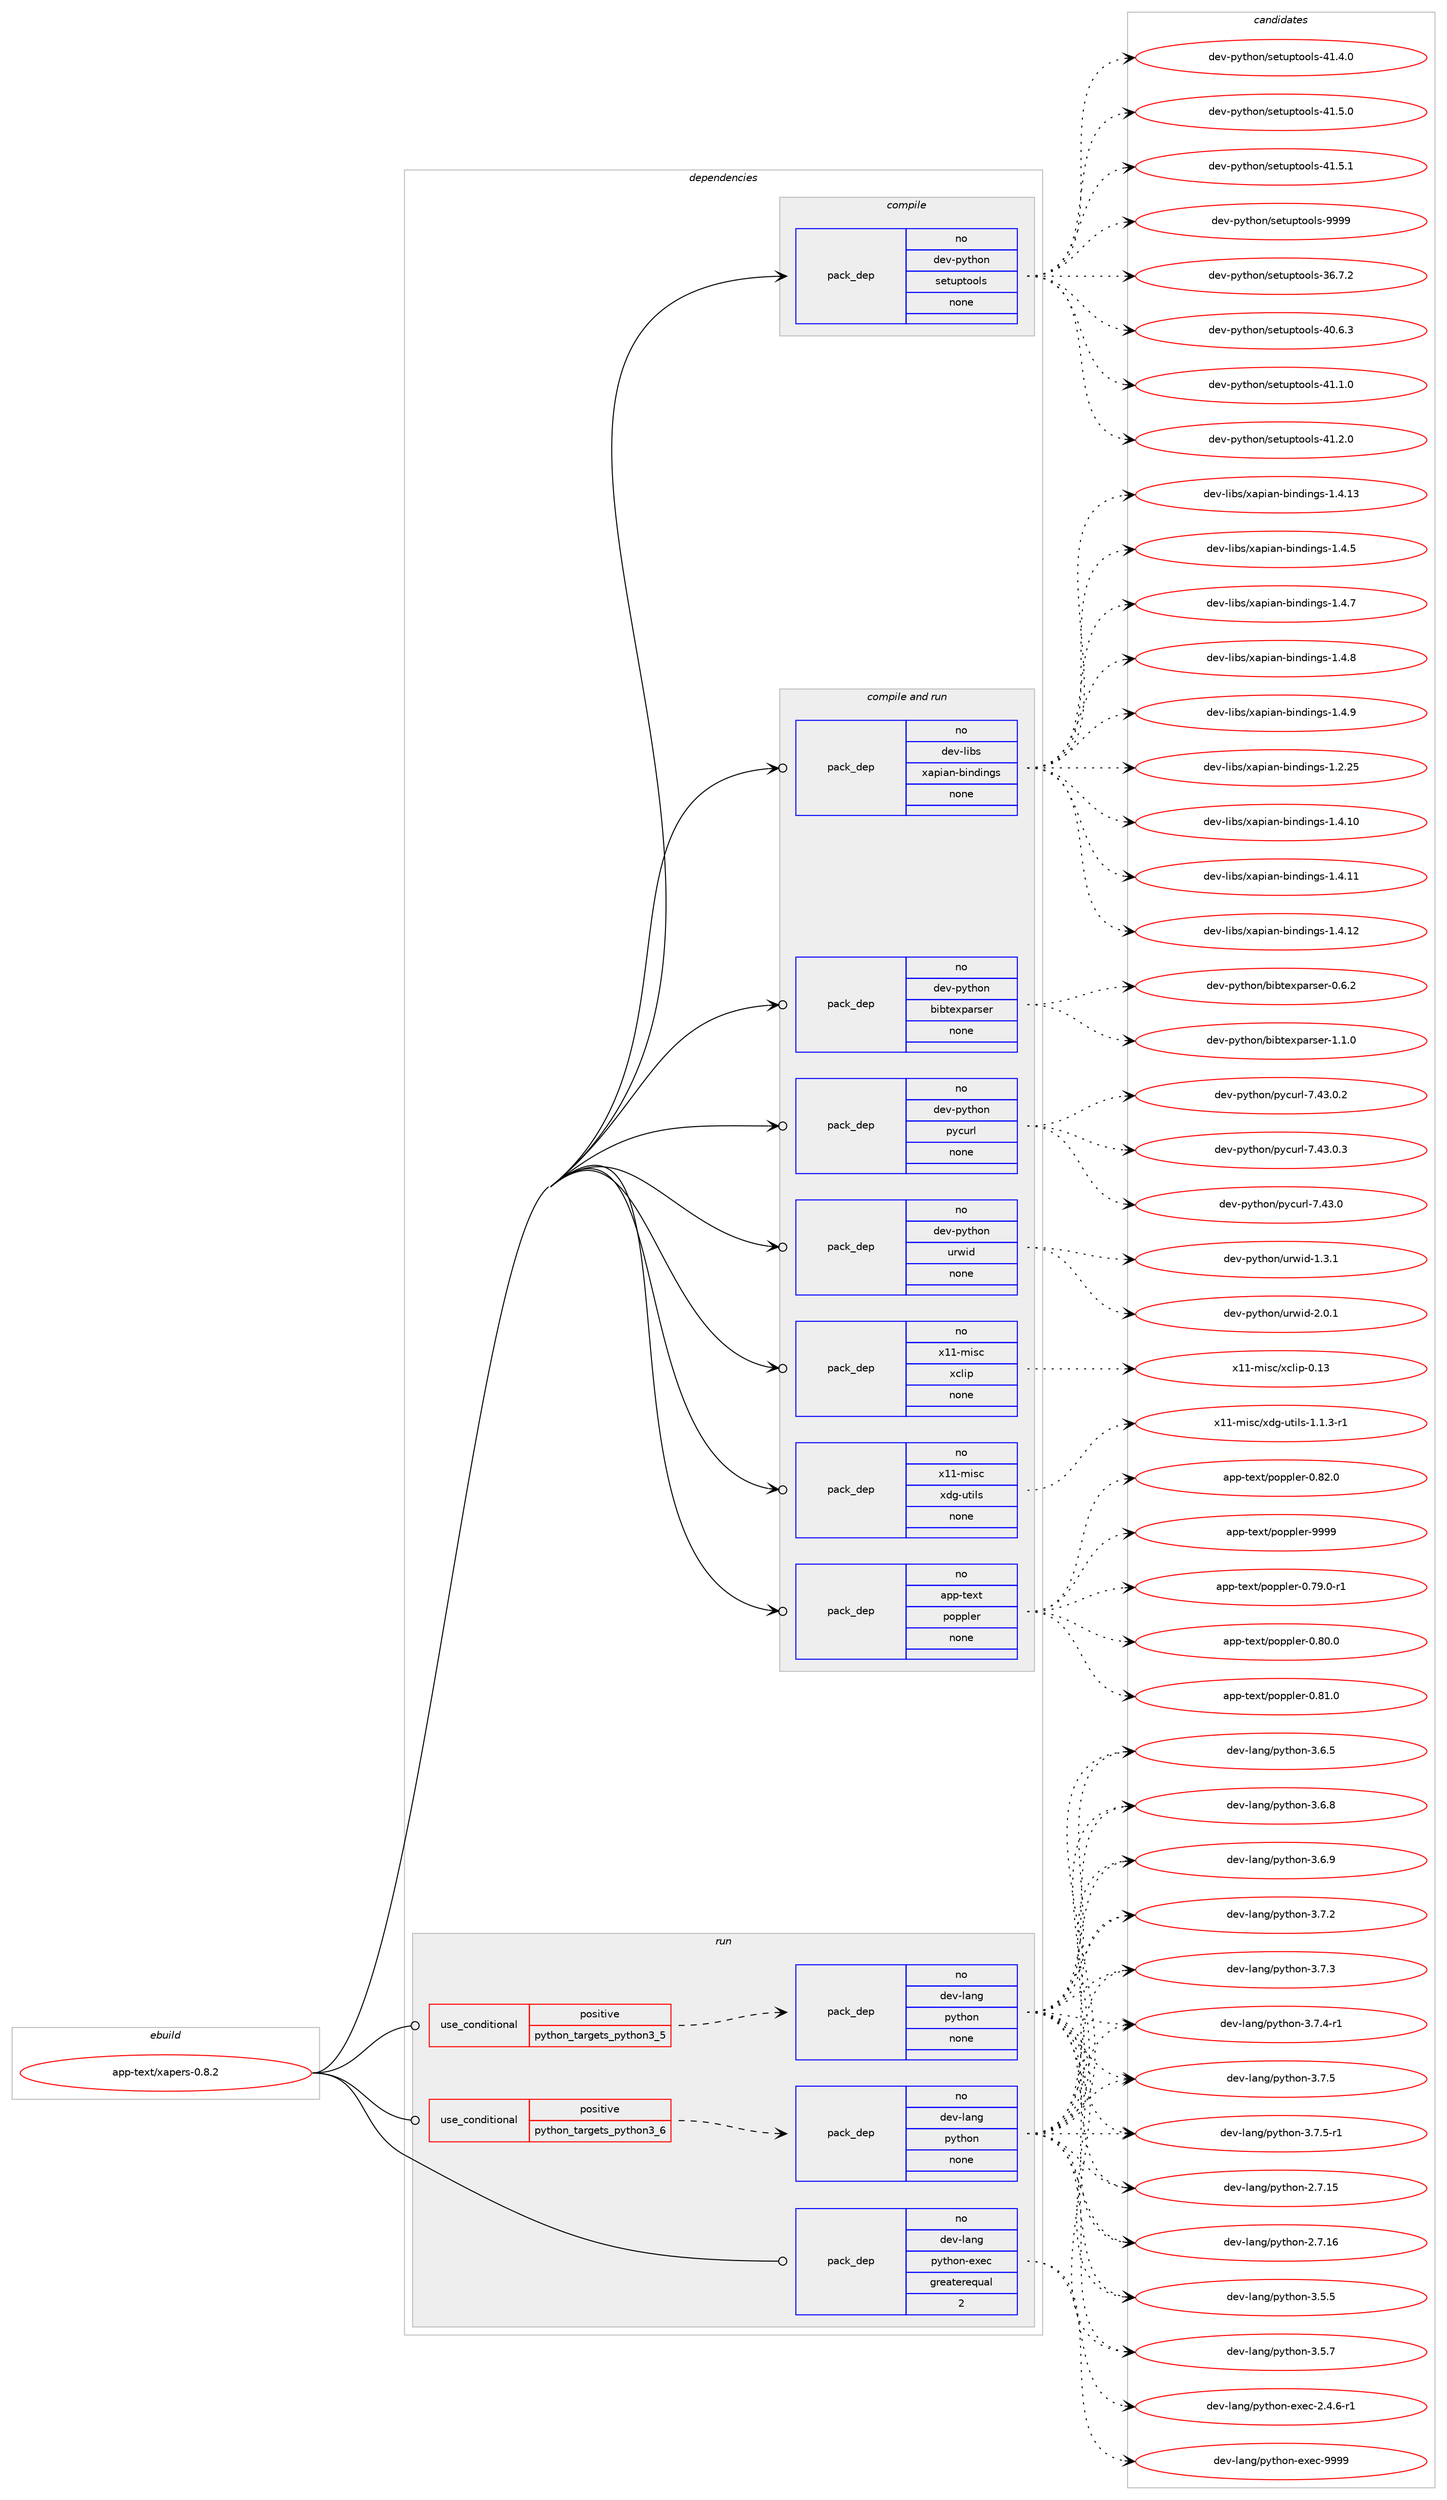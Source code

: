 digraph prolog {

# *************
# Graph options
# *************

newrank=true;
concentrate=true;
compound=true;
graph [rankdir=LR,fontname=Helvetica,fontsize=10,ranksep=1.5];#, ranksep=2.5, nodesep=0.2];
edge  [arrowhead=vee];
node  [fontname=Helvetica,fontsize=10];

# **********
# The ebuild
# **********

subgraph cluster_leftcol {
color=gray;
rank=same;
label=<<i>ebuild</i>>;
id [label="app-text/xapers-0.8.2", color=red, width=4, href="../app-text/xapers-0.8.2.svg"];
}

# ****************
# The dependencies
# ****************

subgraph cluster_midcol {
color=gray;
label=<<i>dependencies</i>>;
subgraph cluster_compile {
fillcolor="#eeeeee";
style=filled;
label=<<i>compile</i>>;
subgraph pack381582 {
dependency512995 [label=<<TABLE BORDER="0" CELLBORDER="1" CELLSPACING="0" CELLPADDING="4" WIDTH="220"><TR><TD ROWSPAN="6" CELLPADDING="30">pack_dep</TD></TR><TR><TD WIDTH="110">no</TD></TR><TR><TD>dev-python</TD></TR><TR><TD>setuptools</TD></TR><TR><TD>none</TD></TR><TR><TD></TD></TR></TABLE>>, shape=none, color=blue];
}
id:e -> dependency512995:w [weight=20,style="solid",arrowhead="vee"];
}
subgraph cluster_compileandrun {
fillcolor="#eeeeee";
style=filled;
label=<<i>compile and run</i>>;
subgraph pack381583 {
dependency512996 [label=<<TABLE BORDER="0" CELLBORDER="1" CELLSPACING="0" CELLPADDING="4" WIDTH="220"><TR><TD ROWSPAN="6" CELLPADDING="30">pack_dep</TD></TR><TR><TD WIDTH="110">no</TD></TR><TR><TD>app-text</TD></TR><TR><TD>poppler</TD></TR><TR><TD>none</TD></TR><TR><TD></TD></TR></TABLE>>, shape=none, color=blue];
}
id:e -> dependency512996:w [weight=20,style="solid",arrowhead="odotvee"];
subgraph pack381584 {
dependency512997 [label=<<TABLE BORDER="0" CELLBORDER="1" CELLSPACING="0" CELLPADDING="4" WIDTH="220"><TR><TD ROWSPAN="6" CELLPADDING="30">pack_dep</TD></TR><TR><TD WIDTH="110">no</TD></TR><TR><TD>dev-libs</TD></TR><TR><TD>xapian-bindings</TD></TR><TR><TD>none</TD></TR><TR><TD></TD></TR></TABLE>>, shape=none, color=blue];
}
id:e -> dependency512997:w [weight=20,style="solid",arrowhead="odotvee"];
subgraph pack381585 {
dependency512998 [label=<<TABLE BORDER="0" CELLBORDER="1" CELLSPACING="0" CELLPADDING="4" WIDTH="220"><TR><TD ROWSPAN="6" CELLPADDING="30">pack_dep</TD></TR><TR><TD WIDTH="110">no</TD></TR><TR><TD>dev-python</TD></TR><TR><TD>bibtexparser</TD></TR><TR><TD>none</TD></TR><TR><TD></TD></TR></TABLE>>, shape=none, color=blue];
}
id:e -> dependency512998:w [weight=20,style="solid",arrowhead="odotvee"];
subgraph pack381586 {
dependency512999 [label=<<TABLE BORDER="0" CELLBORDER="1" CELLSPACING="0" CELLPADDING="4" WIDTH="220"><TR><TD ROWSPAN="6" CELLPADDING="30">pack_dep</TD></TR><TR><TD WIDTH="110">no</TD></TR><TR><TD>dev-python</TD></TR><TR><TD>pycurl</TD></TR><TR><TD>none</TD></TR><TR><TD></TD></TR></TABLE>>, shape=none, color=blue];
}
id:e -> dependency512999:w [weight=20,style="solid",arrowhead="odotvee"];
subgraph pack381587 {
dependency513000 [label=<<TABLE BORDER="0" CELLBORDER="1" CELLSPACING="0" CELLPADDING="4" WIDTH="220"><TR><TD ROWSPAN="6" CELLPADDING="30">pack_dep</TD></TR><TR><TD WIDTH="110">no</TD></TR><TR><TD>dev-python</TD></TR><TR><TD>urwid</TD></TR><TR><TD>none</TD></TR><TR><TD></TD></TR></TABLE>>, shape=none, color=blue];
}
id:e -> dependency513000:w [weight=20,style="solid",arrowhead="odotvee"];
subgraph pack381588 {
dependency513001 [label=<<TABLE BORDER="0" CELLBORDER="1" CELLSPACING="0" CELLPADDING="4" WIDTH="220"><TR><TD ROWSPAN="6" CELLPADDING="30">pack_dep</TD></TR><TR><TD WIDTH="110">no</TD></TR><TR><TD>x11-misc</TD></TR><TR><TD>xclip</TD></TR><TR><TD>none</TD></TR><TR><TD></TD></TR></TABLE>>, shape=none, color=blue];
}
id:e -> dependency513001:w [weight=20,style="solid",arrowhead="odotvee"];
subgraph pack381589 {
dependency513002 [label=<<TABLE BORDER="0" CELLBORDER="1" CELLSPACING="0" CELLPADDING="4" WIDTH="220"><TR><TD ROWSPAN="6" CELLPADDING="30">pack_dep</TD></TR><TR><TD WIDTH="110">no</TD></TR><TR><TD>x11-misc</TD></TR><TR><TD>xdg-utils</TD></TR><TR><TD>none</TD></TR><TR><TD></TD></TR></TABLE>>, shape=none, color=blue];
}
id:e -> dependency513002:w [weight=20,style="solid",arrowhead="odotvee"];
}
subgraph cluster_run {
fillcolor="#eeeeee";
style=filled;
label=<<i>run</i>>;
subgraph cond122124 {
dependency513003 [label=<<TABLE BORDER="0" CELLBORDER="1" CELLSPACING="0" CELLPADDING="4"><TR><TD ROWSPAN="3" CELLPADDING="10">use_conditional</TD></TR><TR><TD>positive</TD></TR><TR><TD>python_targets_python3_5</TD></TR></TABLE>>, shape=none, color=red];
subgraph pack381590 {
dependency513004 [label=<<TABLE BORDER="0" CELLBORDER="1" CELLSPACING="0" CELLPADDING="4" WIDTH="220"><TR><TD ROWSPAN="6" CELLPADDING="30">pack_dep</TD></TR><TR><TD WIDTH="110">no</TD></TR><TR><TD>dev-lang</TD></TR><TR><TD>python</TD></TR><TR><TD>none</TD></TR><TR><TD></TD></TR></TABLE>>, shape=none, color=blue];
}
dependency513003:e -> dependency513004:w [weight=20,style="dashed",arrowhead="vee"];
}
id:e -> dependency513003:w [weight=20,style="solid",arrowhead="odot"];
subgraph cond122125 {
dependency513005 [label=<<TABLE BORDER="0" CELLBORDER="1" CELLSPACING="0" CELLPADDING="4"><TR><TD ROWSPAN="3" CELLPADDING="10">use_conditional</TD></TR><TR><TD>positive</TD></TR><TR><TD>python_targets_python3_6</TD></TR></TABLE>>, shape=none, color=red];
subgraph pack381591 {
dependency513006 [label=<<TABLE BORDER="0" CELLBORDER="1" CELLSPACING="0" CELLPADDING="4" WIDTH="220"><TR><TD ROWSPAN="6" CELLPADDING="30">pack_dep</TD></TR><TR><TD WIDTH="110">no</TD></TR><TR><TD>dev-lang</TD></TR><TR><TD>python</TD></TR><TR><TD>none</TD></TR><TR><TD></TD></TR></TABLE>>, shape=none, color=blue];
}
dependency513005:e -> dependency513006:w [weight=20,style="dashed",arrowhead="vee"];
}
id:e -> dependency513005:w [weight=20,style="solid",arrowhead="odot"];
subgraph pack381592 {
dependency513007 [label=<<TABLE BORDER="0" CELLBORDER="1" CELLSPACING="0" CELLPADDING="4" WIDTH="220"><TR><TD ROWSPAN="6" CELLPADDING="30">pack_dep</TD></TR><TR><TD WIDTH="110">no</TD></TR><TR><TD>dev-lang</TD></TR><TR><TD>python-exec</TD></TR><TR><TD>greaterequal</TD></TR><TR><TD>2</TD></TR></TABLE>>, shape=none, color=blue];
}
id:e -> dependency513007:w [weight=20,style="solid",arrowhead="odot"];
}
}

# **************
# The candidates
# **************

subgraph cluster_choices {
rank=same;
color=gray;
label=<<i>candidates</i>>;

subgraph choice381582 {
color=black;
nodesep=1;
choice100101118451121211161041111104711510111611711211611111110811545515446554650 [label="dev-python/setuptools-36.7.2", color=red, width=4,href="../dev-python/setuptools-36.7.2.svg"];
choice100101118451121211161041111104711510111611711211611111110811545524846544651 [label="dev-python/setuptools-40.6.3", color=red, width=4,href="../dev-python/setuptools-40.6.3.svg"];
choice100101118451121211161041111104711510111611711211611111110811545524946494648 [label="dev-python/setuptools-41.1.0", color=red, width=4,href="../dev-python/setuptools-41.1.0.svg"];
choice100101118451121211161041111104711510111611711211611111110811545524946504648 [label="dev-python/setuptools-41.2.0", color=red, width=4,href="../dev-python/setuptools-41.2.0.svg"];
choice100101118451121211161041111104711510111611711211611111110811545524946524648 [label="dev-python/setuptools-41.4.0", color=red, width=4,href="../dev-python/setuptools-41.4.0.svg"];
choice100101118451121211161041111104711510111611711211611111110811545524946534648 [label="dev-python/setuptools-41.5.0", color=red, width=4,href="../dev-python/setuptools-41.5.0.svg"];
choice100101118451121211161041111104711510111611711211611111110811545524946534649 [label="dev-python/setuptools-41.5.1", color=red, width=4,href="../dev-python/setuptools-41.5.1.svg"];
choice10010111845112121116104111110471151011161171121161111111081154557575757 [label="dev-python/setuptools-9999", color=red, width=4,href="../dev-python/setuptools-9999.svg"];
dependency512995:e -> choice100101118451121211161041111104711510111611711211611111110811545515446554650:w [style=dotted,weight="100"];
dependency512995:e -> choice100101118451121211161041111104711510111611711211611111110811545524846544651:w [style=dotted,weight="100"];
dependency512995:e -> choice100101118451121211161041111104711510111611711211611111110811545524946494648:w [style=dotted,weight="100"];
dependency512995:e -> choice100101118451121211161041111104711510111611711211611111110811545524946504648:w [style=dotted,weight="100"];
dependency512995:e -> choice100101118451121211161041111104711510111611711211611111110811545524946524648:w [style=dotted,weight="100"];
dependency512995:e -> choice100101118451121211161041111104711510111611711211611111110811545524946534648:w [style=dotted,weight="100"];
dependency512995:e -> choice100101118451121211161041111104711510111611711211611111110811545524946534649:w [style=dotted,weight="100"];
dependency512995:e -> choice10010111845112121116104111110471151011161171121161111111081154557575757:w [style=dotted,weight="100"];
}
subgraph choice381583 {
color=black;
nodesep=1;
choice971121124511610112011647112111112112108101114454846555746484511449 [label="app-text/poppler-0.79.0-r1", color=red, width=4,href="../app-text/poppler-0.79.0-r1.svg"];
choice97112112451161011201164711211111211210810111445484656484648 [label="app-text/poppler-0.80.0", color=red, width=4,href="../app-text/poppler-0.80.0.svg"];
choice97112112451161011201164711211111211210810111445484656494648 [label="app-text/poppler-0.81.0", color=red, width=4,href="../app-text/poppler-0.81.0.svg"];
choice97112112451161011201164711211111211210810111445484656504648 [label="app-text/poppler-0.82.0", color=red, width=4,href="../app-text/poppler-0.82.0.svg"];
choice9711211245116101120116471121111121121081011144557575757 [label="app-text/poppler-9999", color=red, width=4,href="../app-text/poppler-9999.svg"];
dependency512996:e -> choice971121124511610112011647112111112112108101114454846555746484511449:w [style=dotted,weight="100"];
dependency512996:e -> choice97112112451161011201164711211111211210810111445484656484648:w [style=dotted,weight="100"];
dependency512996:e -> choice97112112451161011201164711211111211210810111445484656494648:w [style=dotted,weight="100"];
dependency512996:e -> choice97112112451161011201164711211111211210810111445484656504648:w [style=dotted,weight="100"];
dependency512996:e -> choice9711211245116101120116471121111121121081011144557575757:w [style=dotted,weight="100"];
}
subgraph choice381584 {
color=black;
nodesep=1;
choice1001011184510810598115471209711210597110459810511010010511010311545494650465053 [label="dev-libs/xapian-bindings-1.2.25", color=red, width=4,href="../dev-libs/xapian-bindings-1.2.25.svg"];
choice1001011184510810598115471209711210597110459810511010010511010311545494652464948 [label="dev-libs/xapian-bindings-1.4.10", color=red, width=4,href="../dev-libs/xapian-bindings-1.4.10.svg"];
choice1001011184510810598115471209711210597110459810511010010511010311545494652464949 [label="dev-libs/xapian-bindings-1.4.11", color=red, width=4,href="../dev-libs/xapian-bindings-1.4.11.svg"];
choice1001011184510810598115471209711210597110459810511010010511010311545494652464950 [label="dev-libs/xapian-bindings-1.4.12", color=red, width=4,href="../dev-libs/xapian-bindings-1.4.12.svg"];
choice1001011184510810598115471209711210597110459810511010010511010311545494652464951 [label="dev-libs/xapian-bindings-1.4.13", color=red, width=4,href="../dev-libs/xapian-bindings-1.4.13.svg"];
choice10010111845108105981154712097112105971104598105110100105110103115454946524653 [label="dev-libs/xapian-bindings-1.4.5", color=red, width=4,href="../dev-libs/xapian-bindings-1.4.5.svg"];
choice10010111845108105981154712097112105971104598105110100105110103115454946524655 [label="dev-libs/xapian-bindings-1.4.7", color=red, width=4,href="../dev-libs/xapian-bindings-1.4.7.svg"];
choice10010111845108105981154712097112105971104598105110100105110103115454946524656 [label="dev-libs/xapian-bindings-1.4.8", color=red, width=4,href="../dev-libs/xapian-bindings-1.4.8.svg"];
choice10010111845108105981154712097112105971104598105110100105110103115454946524657 [label="dev-libs/xapian-bindings-1.4.9", color=red, width=4,href="../dev-libs/xapian-bindings-1.4.9.svg"];
dependency512997:e -> choice1001011184510810598115471209711210597110459810511010010511010311545494650465053:w [style=dotted,weight="100"];
dependency512997:e -> choice1001011184510810598115471209711210597110459810511010010511010311545494652464948:w [style=dotted,weight="100"];
dependency512997:e -> choice1001011184510810598115471209711210597110459810511010010511010311545494652464949:w [style=dotted,weight="100"];
dependency512997:e -> choice1001011184510810598115471209711210597110459810511010010511010311545494652464950:w [style=dotted,weight="100"];
dependency512997:e -> choice1001011184510810598115471209711210597110459810511010010511010311545494652464951:w [style=dotted,weight="100"];
dependency512997:e -> choice10010111845108105981154712097112105971104598105110100105110103115454946524653:w [style=dotted,weight="100"];
dependency512997:e -> choice10010111845108105981154712097112105971104598105110100105110103115454946524655:w [style=dotted,weight="100"];
dependency512997:e -> choice10010111845108105981154712097112105971104598105110100105110103115454946524656:w [style=dotted,weight="100"];
dependency512997:e -> choice10010111845108105981154712097112105971104598105110100105110103115454946524657:w [style=dotted,weight="100"];
}
subgraph choice381585 {
color=black;
nodesep=1;
choice1001011184511212111610411111047981059811610112011297114115101114454846544650 [label="dev-python/bibtexparser-0.6.2", color=red, width=4,href="../dev-python/bibtexparser-0.6.2.svg"];
choice1001011184511212111610411111047981059811610112011297114115101114454946494648 [label="dev-python/bibtexparser-1.1.0", color=red, width=4,href="../dev-python/bibtexparser-1.1.0.svg"];
dependency512998:e -> choice1001011184511212111610411111047981059811610112011297114115101114454846544650:w [style=dotted,weight="100"];
dependency512998:e -> choice1001011184511212111610411111047981059811610112011297114115101114454946494648:w [style=dotted,weight="100"];
}
subgraph choice381586 {
color=black;
nodesep=1;
choice10010111845112121116104111110471121219911711410845554652514648 [label="dev-python/pycurl-7.43.0", color=red, width=4,href="../dev-python/pycurl-7.43.0.svg"];
choice100101118451121211161041111104711212199117114108455546525146484650 [label="dev-python/pycurl-7.43.0.2", color=red, width=4,href="../dev-python/pycurl-7.43.0.2.svg"];
choice100101118451121211161041111104711212199117114108455546525146484651 [label="dev-python/pycurl-7.43.0.3", color=red, width=4,href="../dev-python/pycurl-7.43.0.3.svg"];
dependency512999:e -> choice10010111845112121116104111110471121219911711410845554652514648:w [style=dotted,weight="100"];
dependency512999:e -> choice100101118451121211161041111104711212199117114108455546525146484650:w [style=dotted,weight="100"];
dependency512999:e -> choice100101118451121211161041111104711212199117114108455546525146484651:w [style=dotted,weight="100"];
}
subgraph choice381587 {
color=black;
nodesep=1;
choice1001011184511212111610411111047117114119105100454946514649 [label="dev-python/urwid-1.3.1", color=red, width=4,href="../dev-python/urwid-1.3.1.svg"];
choice1001011184511212111610411111047117114119105100455046484649 [label="dev-python/urwid-2.0.1", color=red, width=4,href="../dev-python/urwid-2.0.1.svg"];
dependency513000:e -> choice1001011184511212111610411111047117114119105100454946514649:w [style=dotted,weight="100"];
dependency513000:e -> choice1001011184511212111610411111047117114119105100455046484649:w [style=dotted,weight="100"];
}
subgraph choice381588 {
color=black;
nodesep=1;
choice1204949451091051159947120991081051124548464951 [label="x11-misc/xclip-0.13", color=red, width=4,href="../x11-misc/xclip-0.13.svg"];
dependency513001:e -> choice1204949451091051159947120991081051124548464951:w [style=dotted,weight="100"];
}
subgraph choice381589 {
color=black;
nodesep=1;
choice1204949451091051159947120100103451171161051081154549464946514511449 [label="x11-misc/xdg-utils-1.1.3-r1", color=red, width=4,href="../x11-misc/xdg-utils-1.1.3-r1.svg"];
dependency513002:e -> choice1204949451091051159947120100103451171161051081154549464946514511449:w [style=dotted,weight="100"];
}
subgraph choice381590 {
color=black;
nodesep=1;
choice10010111845108971101034711212111610411111045504655464953 [label="dev-lang/python-2.7.15", color=red, width=4,href="../dev-lang/python-2.7.15.svg"];
choice10010111845108971101034711212111610411111045504655464954 [label="dev-lang/python-2.7.16", color=red, width=4,href="../dev-lang/python-2.7.16.svg"];
choice100101118451089711010347112121116104111110455146534653 [label="dev-lang/python-3.5.5", color=red, width=4,href="../dev-lang/python-3.5.5.svg"];
choice100101118451089711010347112121116104111110455146534655 [label="dev-lang/python-3.5.7", color=red, width=4,href="../dev-lang/python-3.5.7.svg"];
choice100101118451089711010347112121116104111110455146544653 [label="dev-lang/python-3.6.5", color=red, width=4,href="../dev-lang/python-3.6.5.svg"];
choice100101118451089711010347112121116104111110455146544656 [label="dev-lang/python-3.6.8", color=red, width=4,href="../dev-lang/python-3.6.8.svg"];
choice100101118451089711010347112121116104111110455146544657 [label="dev-lang/python-3.6.9", color=red, width=4,href="../dev-lang/python-3.6.9.svg"];
choice100101118451089711010347112121116104111110455146554650 [label="dev-lang/python-3.7.2", color=red, width=4,href="../dev-lang/python-3.7.2.svg"];
choice100101118451089711010347112121116104111110455146554651 [label="dev-lang/python-3.7.3", color=red, width=4,href="../dev-lang/python-3.7.3.svg"];
choice1001011184510897110103471121211161041111104551465546524511449 [label="dev-lang/python-3.7.4-r1", color=red, width=4,href="../dev-lang/python-3.7.4-r1.svg"];
choice100101118451089711010347112121116104111110455146554653 [label="dev-lang/python-3.7.5", color=red, width=4,href="../dev-lang/python-3.7.5.svg"];
choice1001011184510897110103471121211161041111104551465546534511449 [label="dev-lang/python-3.7.5-r1", color=red, width=4,href="../dev-lang/python-3.7.5-r1.svg"];
dependency513004:e -> choice10010111845108971101034711212111610411111045504655464953:w [style=dotted,weight="100"];
dependency513004:e -> choice10010111845108971101034711212111610411111045504655464954:w [style=dotted,weight="100"];
dependency513004:e -> choice100101118451089711010347112121116104111110455146534653:w [style=dotted,weight="100"];
dependency513004:e -> choice100101118451089711010347112121116104111110455146534655:w [style=dotted,weight="100"];
dependency513004:e -> choice100101118451089711010347112121116104111110455146544653:w [style=dotted,weight="100"];
dependency513004:e -> choice100101118451089711010347112121116104111110455146544656:w [style=dotted,weight="100"];
dependency513004:e -> choice100101118451089711010347112121116104111110455146544657:w [style=dotted,weight="100"];
dependency513004:e -> choice100101118451089711010347112121116104111110455146554650:w [style=dotted,weight="100"];
dependency513004:e -> choice100101118451089711010347112121116104111110455146554651:w [style=dotted,weight="100"];
dependency513004:e -> choice1001011184510897110103471121211161041111104551465546524511449:w [style=dotted,weight="100"];
dependency513004:e -> choice100101118451089711010347112121116104111110455146554653:w [style=dotted,weight="100"];
dependency513004:e -> choice1001011184510897110103471121211161041111104551465546534511449:w [style=dotted,weight="100"];
}
subgraph choice381591 {
color=black;
nodesep=1;
choice10010111845108971101034711212111610411111045504655464953 [label="dev-lang/python-2.7.15", color=red, width=4,href="../dev-lang/python-2.7.15.svg"];
choice10010111845108971101034711212111610411111045504655464954 [label="dev-lang/python-2.7.16", color=red, width=4,href="../dev-lang/python-2.7.16.svg"];
choice100101118451089711010347112121116104111110455146534653 [label="dev-lang/python-3.5.5", color=red, width=4,href="../dev-lang/python-3.5.5.svg"];
choice100101118451089711010347112121116104111110455146534655 [label="dev-lang/python-3.5.7", color=red, width=4,href="../dev-lang/python-3.5.7.svg"];
choice100101118451089711010347112121116104111110455146544653 [label="dev-lang/python-3.6.5", color=red, width=4,href="../dev-lang/python-3.6.5.svg"];
choice100101118451089711010347112121116104111110455146544656 [label="dev-lang/python-3.6.8", color=red, width=4,href="../dev-lang/python-3.6.8.svg"];
choice100101118451089711010347112121116104111110455146544657 [label="dev-lang/python-3.6.9", color=red, width=4,href="../dev-lang/python-3.6.9.svg"];
choice100101118451089711010347112121116104111110455146554650 [label="dev-lang/python-3.7.2", color=red, width=4,href="../dev-lang/python-3.7.2.svg"];
choice100101118451089711010347112121116104111110455146554651 [label="dev-lang/python-3.7.3", color=red, width=4,href="../dev-lang/python-3.7.3.svg"];
choice1001011184510897110103471121211161041111104551465546524511449 [label="dev-lang/python-3.7.4-r1", color=red, width=4,href="../dev-lang/python-3.7.4-r1.svg"];
choice100101118451089711010347112121116104111110455146554653 [label="dev-lang/python-3.7.5", color=red, width=4,href="../dev-lang/python-3.7.5.svg"];
choice1001011184510897110103471121211161041111104551465546534511449 [label="dev-lang/python-3.7.5-r1", color=red, width=4,href="../dev-lang/python-3.7.5-r1.svg"];
dependency513006:e -> choice10010111845108971101034711212111610411111045504655464953:w [style=dotted,weight="100"];
dependency513006:e -> choice10010111845108971101034711212111610411111045504655464954:w [style=dotted,weight="100"];
dependency513006:e -> choice100101118451089711010347112121116104111110455146534653:w [style=dotted,weight="100"];
dependency513006:e -> choice100101118451089711010347112121116104111110455146534655:w [style=dotted,weight="100"];
dependency513006:e -> choice100101118451089711010347112121116104111110455146544653:w [style=dotted,weight="100"];
dependency513006:e -> choice100101118451089711010347112121116104111110455146544656:w [style=dotted,weight="100"];
dependency513006:e -> choice100101118451089711010347112121116104111110455146544657:w [style=dotted,weight="100"];
dependency513006:e -> choice100101118451089711010347112121116104111110455146554650:w [style=dotted,weight="100"];
dependency513006:e -> choice100101118451089711010347112121116104111110455146554651:w [style=dotted,weight="100"];
dependency513006:e -> choice1001011184510897110103471121211161041111104551465546524511449:w [style=dotted,weight="100"];
dependency513006:e -> choice100101118451089711010347112121116104111110455146554653:w [style=dotted,weight="100"];
dependency513006:e -> choice1001011184510897110103471121211161041111104551465546534511449:w [style=dotted,weight="100"];
}
subgraph choice381592 {
color=black;
nodesep=1;
choice10010111845108971101034711212111610411111045101120101994550465246544511449 [label="dev-lang/python-exec-2.4.6-r1", color=red, width=4,href="../dev-lang/python-exec-2.4.6-r1.svg"];
choice10010111845108971101034711212111610411111045101120101994557575757 [label="dev-lang/python-exec-9999", color=red, width=4,href="../dev-lang/python-exec-9999.svg"];
dependency513007:e -> choice10010111845108971101034711212111610411111045101120101994550465246544511449:w [style=dotted,weight="100"];
dependency513007:e -> choice10010111845108971101034711212111610411111045101120101994557575757:w [style=dotted,weight="100"];
}
}

}
